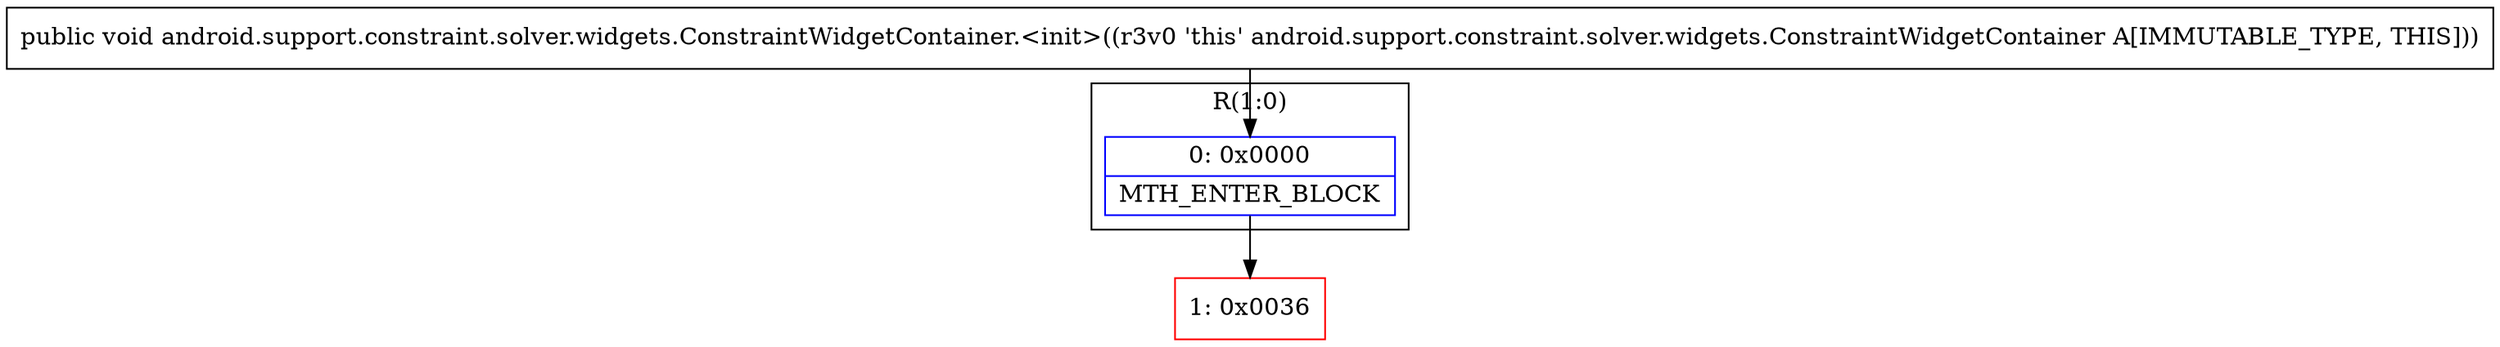 digraph "CFG forandroid.support.constraint.solver.widgets.ConstraintWidgetContainer.\<init\>()V" {
subgraph cluster_Region_1944993734 {
label = "R(1:0)";
node [shape=record,color=blue];
Node_0 [shape=record,label="{0\:\ 0x0000|MTH_ENTER_BLOCK\l}"];
}
Node_1 [shape=record,color=red,label="{1\:\ 0x0036}"];
MethodNode[shape=record,label="{public void android.support.constraint.solver.widgets.ConstraintWidgetContainer.\<init\>((r3v0 'this' android.support.constraint.solver.widgets.ConstraintWidgetContainer A[IMMUTABLE_TYPE, THIS])) }"];
MethodNode -> Node_0;
Node_0 -> Node_1;
}

